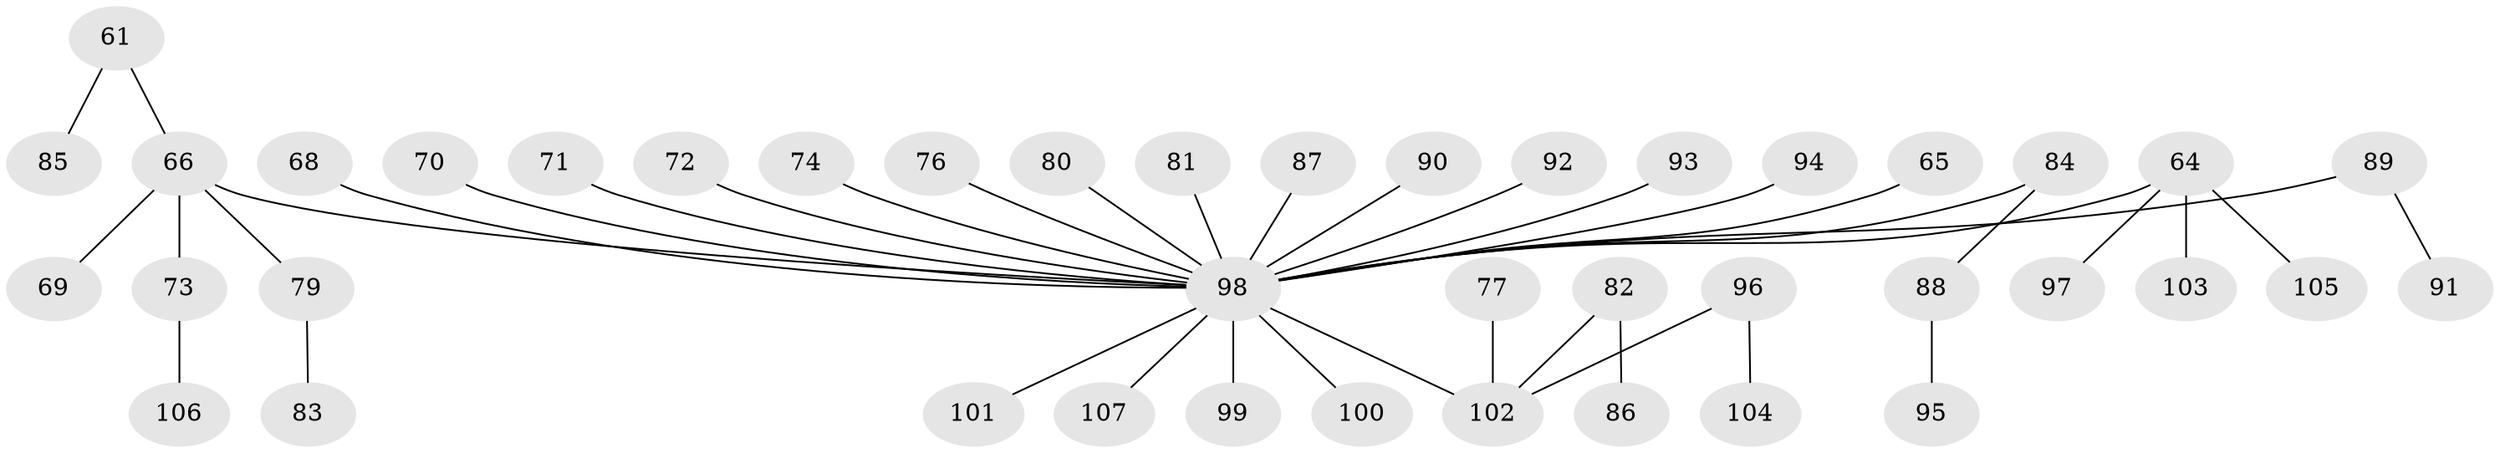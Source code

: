 // original degree distribution, {7: 0.018691588785046728, 5: 0.009345794392523364, 3: 0.1308411214953271, 2: 0.27102803738317754, 4: 0.08411214953271028, 6: 0.009345794392523364, 1: 0.4766355140186916}
// Generated by graph-tools (version 1.1) at 2025/55/03/04/25 21:55:53]
// undirected, 42 vertices, 41 edges
graph export_dot {
graph [start="1"]
  node [color=gray90,style=filled];
  61;
  64 [super="+60+62"];
  65;
  66 [super="+63+51+45+50"];
  68;
  69;
  70;
  71;
  72;
  73;
  74;
  76;
  77;
  79;
  80;
  81;
  82;
  83;
  84;
  85;
  86;
  87;
  88;
  89 [super="+56"];
  90;
  91;
  92;
  93;
  94;
  95;
  96 [super="+53"];
  97;
  98 [super="+49+78+75+57+59"];
  99;
  100;
  101;
  102 [super="+19"];
  103;
  104;
  105;
  106;
  107;
  61 -- 85;
  61 -- 66;
  64 -- 97;
  64 -- 103;
  64 -- 105;
  64 -- 98;
  65 -- 98;
  66 -- 69;
  66 -- 73;
  66 -- 79;
  66 -- 98;
  68 -- 98;
  70 -- 98;
  71 -- 98;
  72 -- 98;
  73 -- 106;
  74 -- 98;
  76 -- 98;
  77 -- 102;
  79 -- 83;
  80 -- 98;
  81 -- 98;
  82 -- 86;
  82 -- 102;
  84 -- 88;
  84 -- 98;
  87 -- 98;
  88 -- 95;
  89 -- 91;
  89 -- 98;
  90 -- 98;
  92 -- 98;
  93 -- 98;
  94 -- 98;
  96 -- 104;
  96 -- 102;
  98 -- 99;
  98 -- 100;
  98 -- 101;
  98 -- 102;
  98 -- 107;
}
